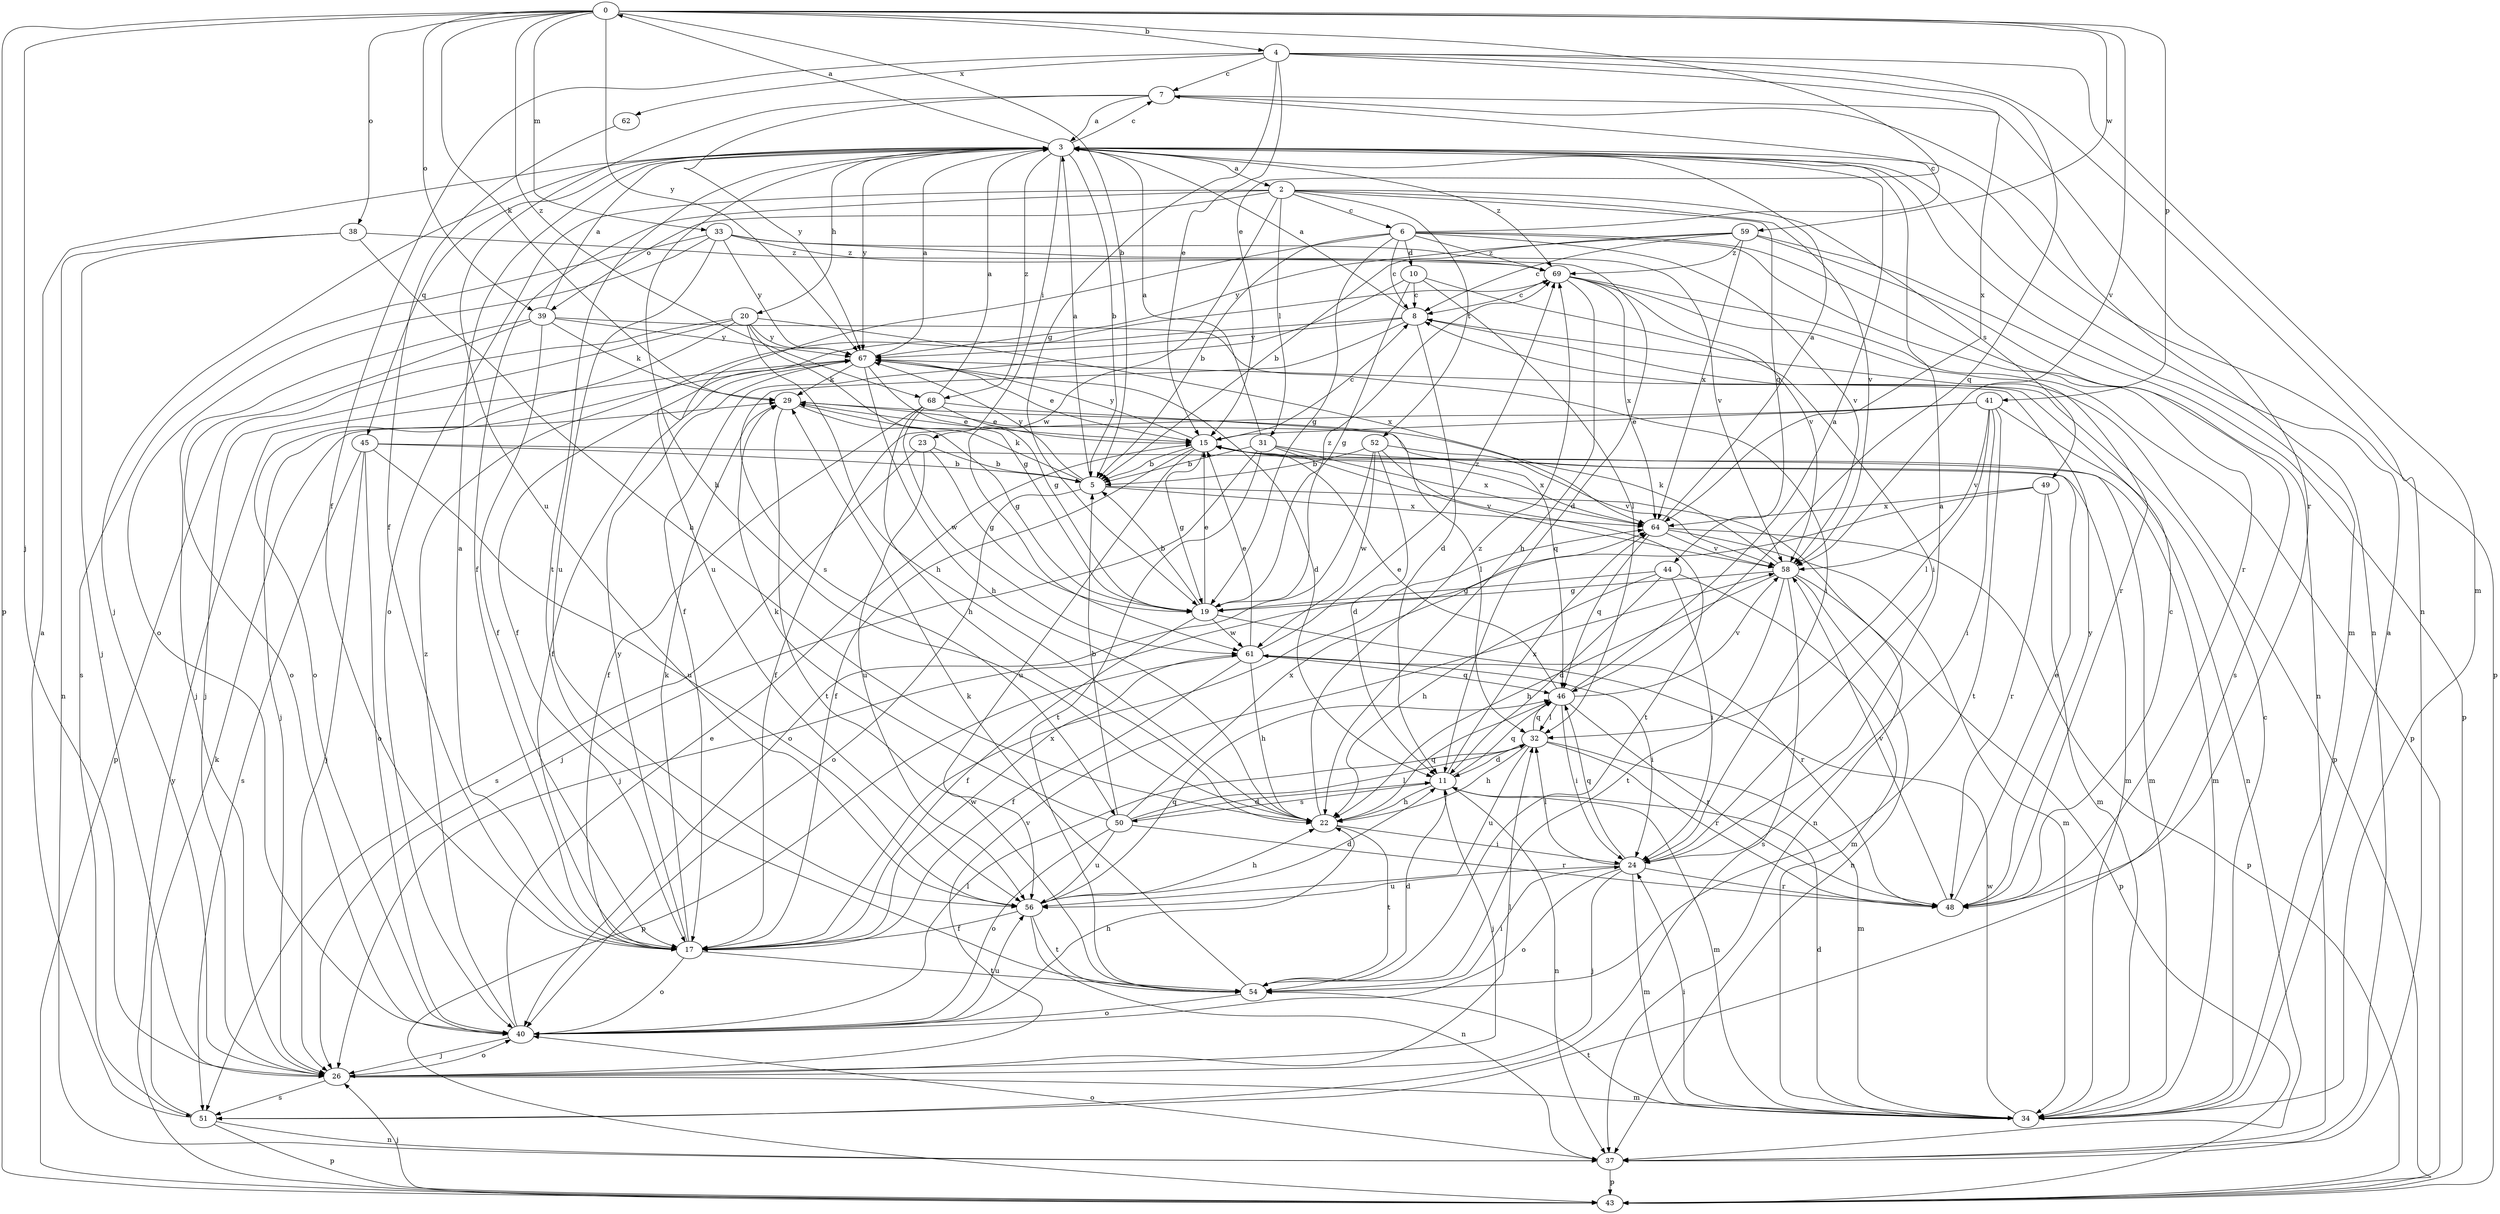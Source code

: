 strict digraph  {
0;
2;
3;
4;
5;
6;
7;
8;
10;
11;
15;
17;
19;
20;
22;
23;
24;
26;
29;
31;
32;
33;
34;
37;
38;
39;
40;
41;
43;
44;
45;
46;
48;
49;
50;
51;
52;
54;
56;
58;
59;
61;
62;
64;
67;
68;
69;
0 -> 4  [label=b];
0 -> 5  [label=b];
0 -> 15  [label=e];
0 -> 26  [label=j];
0 -> 29  [label=k];
0 -> 33  [label=m];
0 -> 38  [label=o];
0 -> 39  [label=o];
0 -> 41  [label=p];
0 -> 43  [label=p];
0 -> 58  [label=v];
0 -> 59  [label=w];
0 -> 67  [label=y];
0 -> 68  [label=z];
2 -> 6  [label=c];
2 -> 17  [label=f];
2 -> 31  [label=l];
2 -> 39  [label=o];
2 -> 40  [label=o];
2 -> 44  [label=q];
2 -> 49  [label=s];
2 -> 52  [label=t];
2 -> 58  [label=v];
2 -> 61  [label=w];
3 -> 0  [label=a];
3 -> 2  [label=a];
3 -> 5  [label=b];
3 -> 7  [label=c];
3 -> 20  [label=h];
3 -> 22  [label=h];
3 -> 23  [label=i];
3 -> 26  [label=j];
3 -> 34  [label=m];
3 -> 43  [label=p];
3 -> 45  [label=q];
3 -> 54  [label=t];
3 -> 67  [label=y];
3 -> 68  [label=z];
3 -> 69  [label=z];
4 -> 7  [label=c];
4 -> 15  [label=e];
4 -> 17  [label=f];
4 -> 19  [label=g];
4 -> 34  [label=m];
4 -> 37  [label=n];
4 -> 46  [label=q];
4 -> 62  [label=x];
4 -> 64  [label=x];
5 -> 3  [label=a];
5 -> 29  [label=k];
5 -> 37  [label=n];
5 -> 40  [label=o];
5 -> 64  [label=x];
5 -> 67  [label=y];
6 -> 5  [label=b];
6 -> 7  [label=c];
6 -> 8  [label=c];
6 -> 10  [label=d];
6 -> 19  [label=g];
6 -> 37  [label=n];
6 -> 48  [label=r];
6 -> 56  [label=u];
6 -> 58  [label=v];
6 -> 69  [label=z];
7 -> 3  [label=a];
7 -> 37  [label=n];
7 -> 48  [label=r];
7 -> 56  [label=u];
7 -> 67  [label=y];
8 -> 3  [label=a];
8 -> 11  [label=d];
8 -> 17  [label=f];
8 -> 43  [label=p];
8 -> 50  [label=s];
8 -> 67  [label=y];
10 -> 8  [label=c];
10 -> 17  [label=f];
10 -> 19  [label=g];
10 -> 24  [label=i];
10 -> 32  [label=l];
11 -> 22  [label=h];
11 -> 26  [label=j];
11 -> 34  [label=m];
11 -> 37  [label=n];
11 -> 46  [label=q];
11 -> 50  [label=s];
11 -> 64  [label=x];
15 -> 5  [label=b];
15 -> 8  [label=c];
15 -> 17  [label=f];
15 -> 19  [label=g];
15 -> 34  [label=m];
15 -> 56  [label=u];
15 -> 64  [label=x];
15 -> 67  [label=y];
17 -> 3  [label=a];
17 -> 29  [label=k];
17 -> 40  [label=o];
17 -> 54  [label=t];
17 -> 61  [label=w];
17 -> 64  [label=x];
17 -> 67  [label=y];
19 -> 5  [label=b];
19 -> 15  [label=e];
19 -> 17  [label=f];
19 -> 48  [label=r];
19 -> 61  [label=w];
19 -> 69  [label=z];
20 -> 19  [label=g];
20 -> 22  [label=h];
20 -> 26  [label=j];
20 -> 40  [label=o];
20 -> 43  [label=p];
20 -> 64  [label=x];
20 -> 67  [label=y];
22 -> 24  [label=i];
22 -> 46  [label=q];
22 -> 54  [label=t];
22 -> 69  [label=z];
23 -> 5  [label=b];
23 -> 19  [label=g];
23 -> 51  [label=s];
23 -> 56  [label=u];
24 -> 3  [label=a];
24 -> 26  [label=j];
24 -> 32  [label=l];
24 -> 34  [label=m];
24 -> 40  [label=o];
24 -> 46  [label=q];
24 -> 48  [label=r];
24 -> 56  [label=u];
26 -> 32  [label=l];
26 -> 34  [label=m];
26 -> 40  [label=o];
26 -> 51  [label=s];
26 -> 58  [label=v];
29 -> 15  [label=e];
29 -> 19  [label=g];
29 -> 46  [label=q];
29 -> 54  [label=t];
31 -> 3  [label=a];
31 -> 5  [label=b];
31 -> 26  [label=j];
31 -> 34  [label=m];
31 -> 54  [label=t];
31 -> 58  [label=v];
31 -> 64  [label=x];
32 -> 11  [label=d];
32 -> 22  [label=h];
32 -> 34  [label=m];
32 -> 46  [label=q];
32 -> 48  [label=r];
32 -> 56  [label=u];
33 -> 11  [label=d];
33 -> 40  [label=o];
33 -> 51  [label=s];
33 -> 56  [label=u];
33 -> 58  [label=v];
33 -> 67  [label=y];
33 -> 69  [label=z];
34 -> 3  [label=a];
34 -> 8  [label=c];
34 -> 11  [label=d];
34 -> 24  [label=i];
34 -> 54  [label=t];
34 -> 61  [label=w];
37 -> 40  [label=o];
37 -> 43  [label=p];
38 -> 22  [label=h];
38 -> 26  [label=j];
38 -> 37  [label=n];
38 -> 69  [label=z];
39 -> 3  [label=a];
39 -> 17  [label=f];
39 -> 24  [label=i];
39 -> 26  [label=j];
39 -> 29  [label=k];
39 -> 40  [label=o];
39 -> 67  [label=y];
40 -> 15  [label=e];
40 -> 22  [label=h];
40 -> 26  [label=j];
40 -> 32  [label=l];
40 -> 56  [label=u];
40 -> 69  [label=z];
41 -> 15  [label=e];
41 -> 17  [label=f];
41 -> 24  [label=i];
41 -> 32  [label=l];
41 -> 37  [label=n];
41 -> 54  [label=t];
41 -> 58  [label=v];
43 -> 26  [label=j];
43 -> 67  [label=y];
44 -> 11  [label=d];
44 -> 19  [label=g];
44 -> 22  [label=h];
44 -> 24  [label=i];
44 -> 34  [label=m];
45 -> 5  [label=b];
45 -> 26  [label=j];
45 -> 34  [label=m];
45 -> 40  [label=o];
45 -> 51  [label=s];
45 -> 56  [label=u];
46 -> 3  [label=a];
46 -> 15  [label=e];
46 -> 24  [label=i];
46 -> 32  [label=l];
46 -> 48  [label=r];
46 -> 58  [label=v];
48 -> 8  [label=c];
48 -> 15  [label=e];
48 -> 58  [label=v];
48 -> 67  [label=y];
49 -> 26  [label=j];
49 -> 34  [label=m];
49 -> 48  [label=r];
49 -> 64  [label=x];
50 -> 5  [label=b];
50 -> 11  [label=d];
50 -> 29  [label=k];
50 -> 32  [label=l];
50 -> 40  [label=o];
50 -> 48  [label=r];
50 -> 56  [label=u];
50 -> 64  [label=x];
51 -> 3  [label=a];
51 -> 29  [label=k];
51 -> 37  [label=n];
51 -> 43  [label=p];
52 -> 5  [label=b];
52 -> 11  [label=d];
52 -> 40  [label=o];
52 -> 54  [label=t];
52 -> 58  [label=v];
52 -> 61  [label=w];
54 -> 11  [label=d];
54 -> 24  [label=i];
54 -> 29  [label=k];
54 -> 40  [label=o];
56 -> 11  [label=d];
56 -> 17  [label=f];
56 -> 22  [label=h];
56 -> 37  [label=n];
56 -> 46  [label=q];
56 -> 54  [label=t];
58 -> 19  [label=g];
58 -> 22  [label=h];
58 -> 29  [label=k];
58 -> 37  [label=n];
58 -> 43  [label=p];
58 -> 51  [label=s];
58 -> 54  [label=t];
59 -> 5  [label=b];
59 -> 8  [label=c];
59 -> 43  [label=p];
59 -> 51  [label=s];
59 -> 64  [label=x];
59 -> 67  [label=y];
59 -> 69  [label=z];
61 -> 15  [label=e];
61 -> 17  [label=f];
61 -> 22  [label=h];
61 -> 24  [label=i];
61 -> 43  [label=p];
61 -> 46  [label=q];
61 -> 69  [label=z];
62 -> 17  [label=f];
64 -> 3  [label=a];
64 -> 34  [label=m];
64 -> 43  [label=p];
64 -> 46  [label=q];
64 -> 58  [label=v];
67 -> 3  [label=a];
67 -> 11  [label=d];
67 -> 15  [label=e];
67 -> 17  [label=f];
67 -> 19  [label=g];
67 -> 22  [label=h];
67 -> 26  [label=j];
67 -> 29  [label=k];
68 -> 3  [label=a];
68 -> 15  [label=e];
68 -> 17  [label=f];
68 -> 22  [label=h];
68 -> 32  [label=l];
68 -> 61  [label=w];
69 -> 8  [label=c];
69 -> 22  [label=h];
69 -> 43  [label=p];
69 -> 48  [label=r];
69 -> 58  [label=v];
69 -> 64  [label=x];
}
